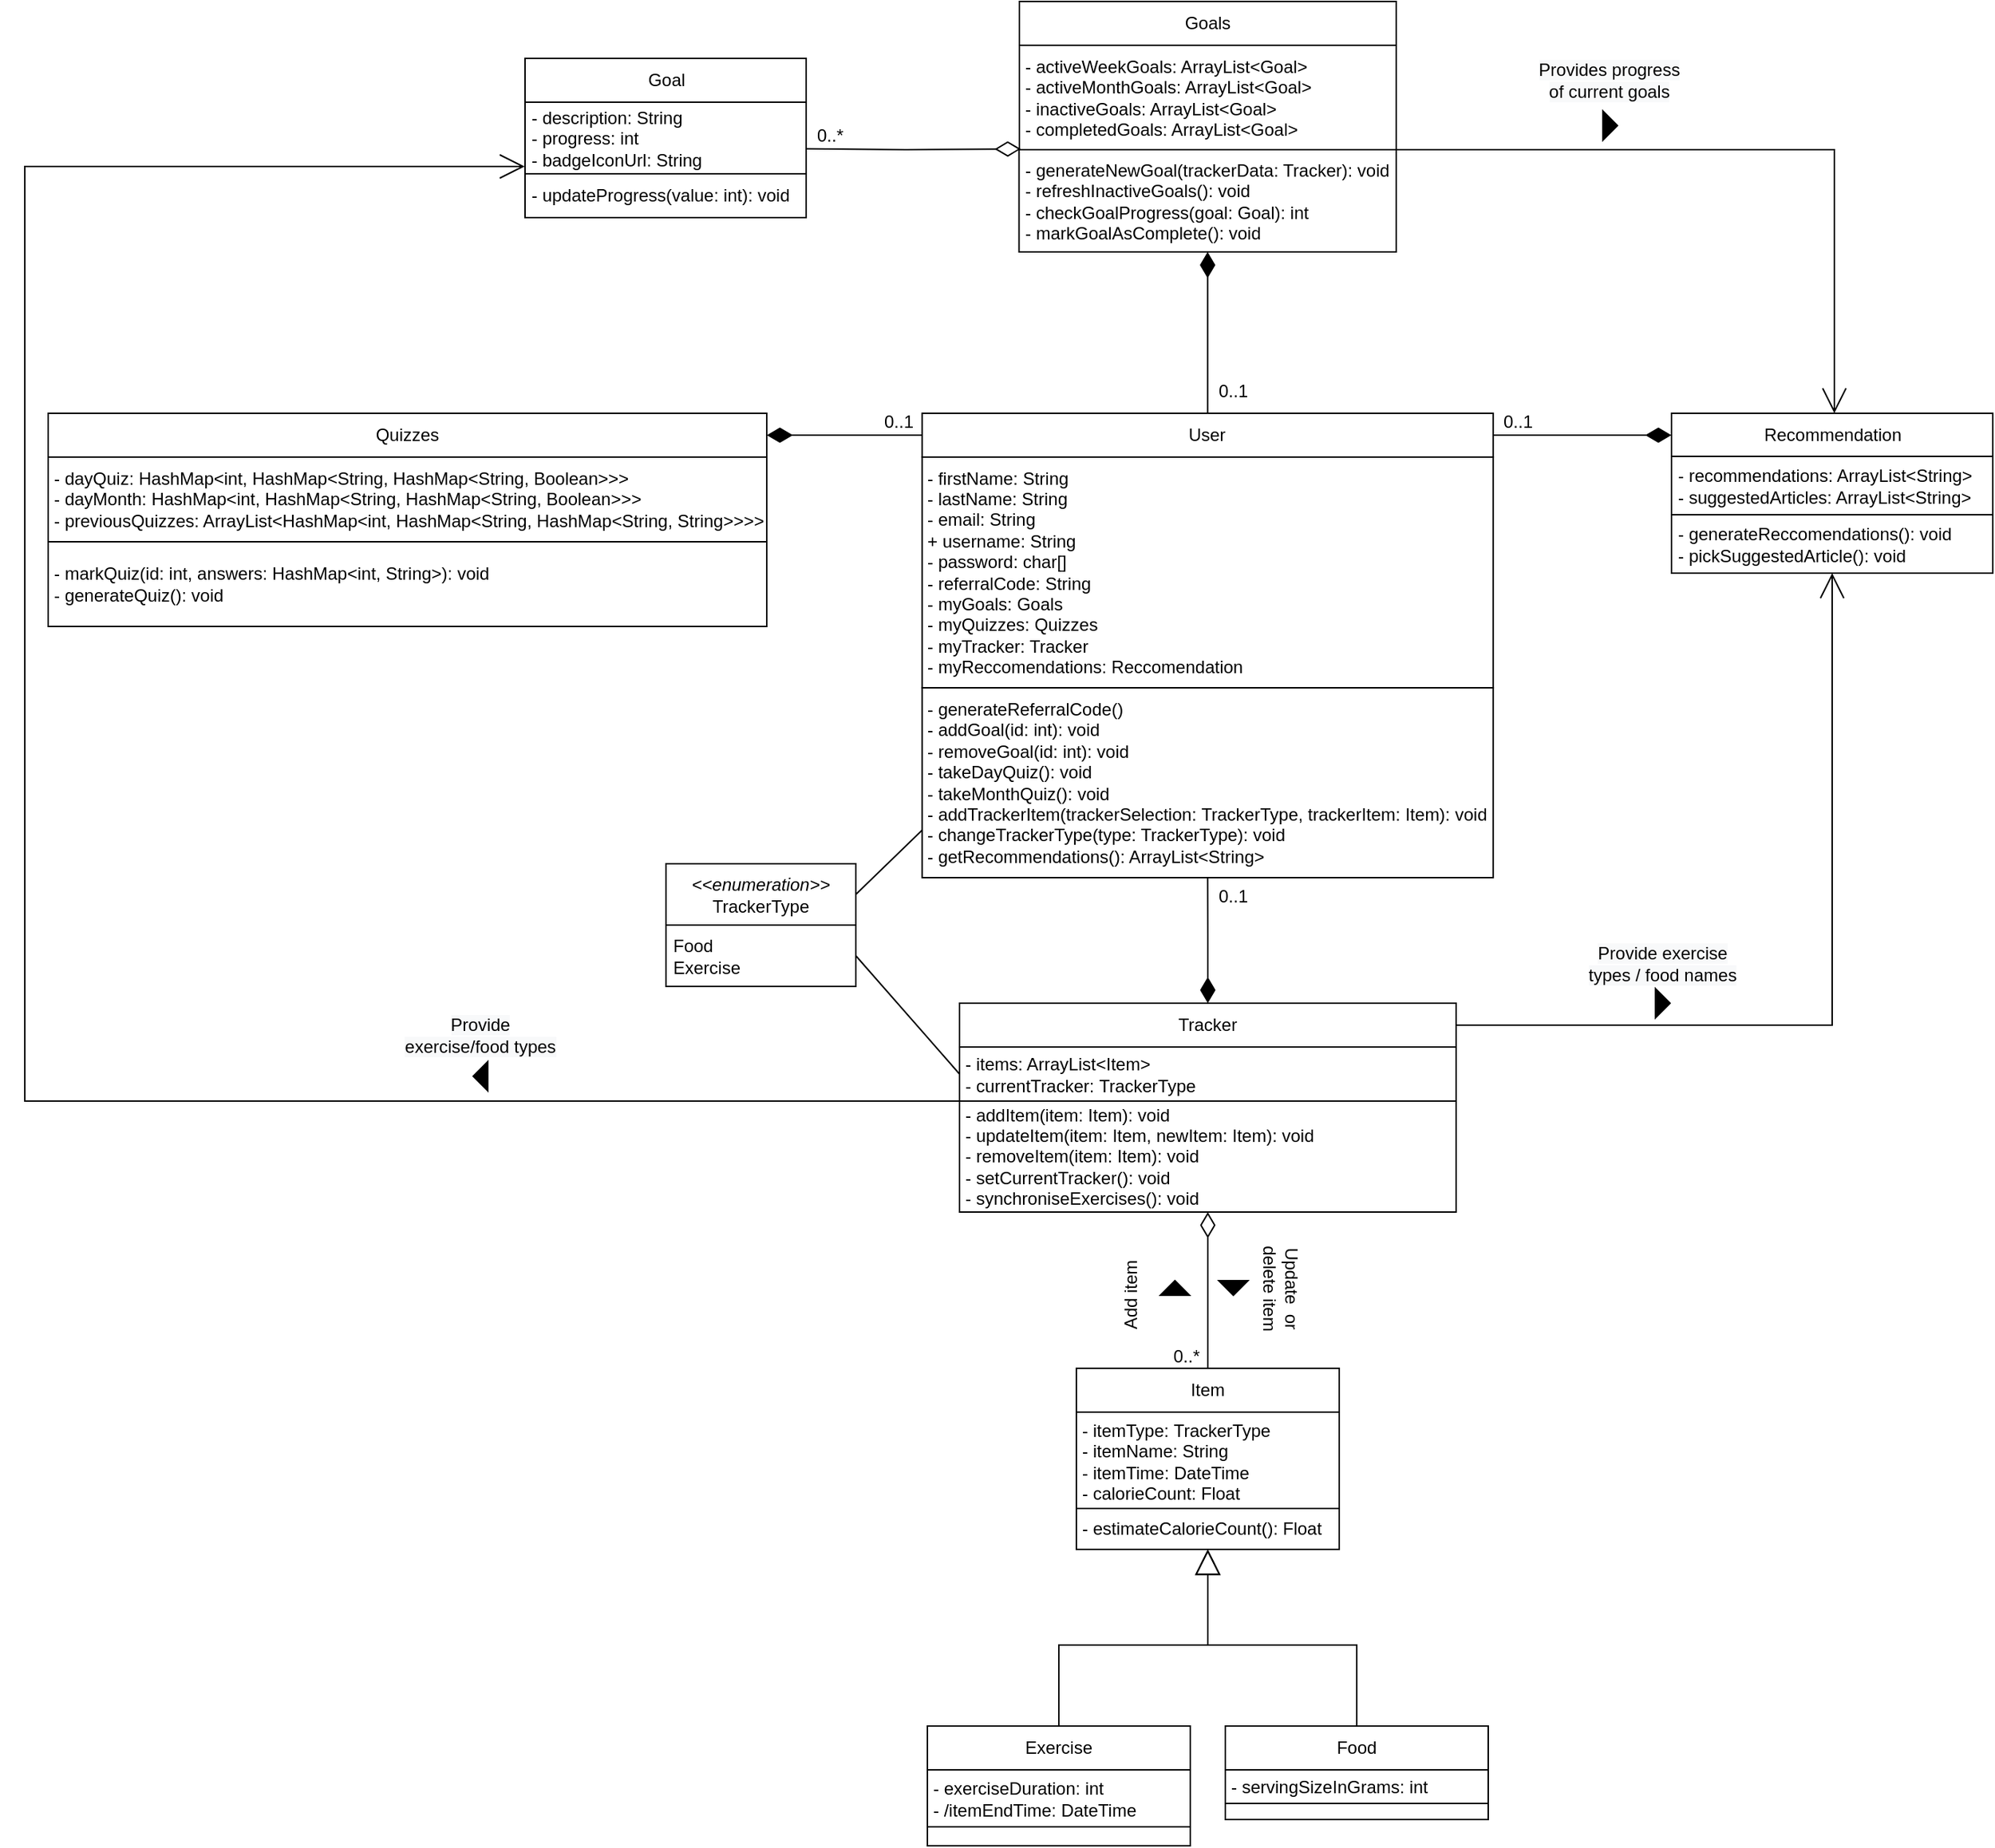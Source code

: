 <mxfile version="20.8.10" type="github">
  <diagram id="1zsrYsu_AoUvq1Fhgnbw" name="Page-1">
    <mxGraphModel dx="3844" dy="1775" grid="0" gridSize="10" guides="1" tooltips="1" connect="1" arrows="1" fold="1" page="0" pageScale="1" pageWidth="827" pageHeight="1169" math="0" shadow="0">
      <root>
        <mxCell id="0" />
        <mxCell id="1" parent="0" />
        <mxCell id="QL_lzWCikUU2BDhphzM5-1" value="User" style="rounded=0;whiteSpace=wrap;html=1;" parent="1" vertex="1">
          <mxGeometry x="15.38" y="142" width="391" height="30" as="geometry" />
        </mxCell>
        <mxCell id="QL_lzWCikUU2BDhphzM5-2" style="edgeStyle=orthogonalEdgeStyle;rounded=0;orthogonalLoop=1;jettySize=auto;html=1;exitX=0.5;exitY=0;exitDx=0;exitDy=0;entryX=0.5;entryY=1;entryDx=0;entryDy=0;endArrow=none;endFill=0;startArrow=diamondThin;startFill=1;startSize=15;endSize=15;" parent="1" source="QL_lzWCikUU2BDhphzM5-4" target="QL_lzWCikUU2BDhphzM5-48" edge="1">
          <mxGeometry relative="1" as="geometry" />
        </mxCell>
        <mxCell id="QL_lzWCikUU2BDhphzM5-3" style="edgeStyle=orthogonalEdgeStyle;rounded=0;jumpSize=6;orthogonalLoop=1;jettySize=auto;html=1;exitX=1;exitY=0.5;exitDx=0;exitDy=0;entryX=0.5;entryY=1;entryDx=0;entryDy=0;strokeWidth=1;fontSize=12;startArrow=none;startFill=0;endArrow=open;endFill=0;startSize=15;endSize=15;" parent="1" source="QL_lzWCikUU2BDhphzM5-4" target="QL_lzWCikUU2BDhphzM5-46" edge="1">
          <mxGeometry relative="1" as="geometry" />
        </mxCell>
        <mxCell id="QL_lzWCikUU2BDhphzM5-4" value="Tracker" style="rounded=0;whiteSpace=wrap;html=1;" parent="1" vertex="1">
          <mxGeometry x="41" y="546" width="340" height="30" as="geometry" />
        </mxCell>
        <mxCell id="nQugMnNG07nJpUdE5Vm2-185" style="edgeStyle=orthogonalEdgeStyle;rounded=0;orthogonalLoop=1;jettySize=auto;html=1;exitX=0.5;exitY=0;exitDx=0;exitDy=0;entryX=0.5;entryY=1;entryDx=0;entryDy=0;endArrow=block;endFill=0;endSize=15;startSize=15;" edge="1" parent="1" source="QL_lzWCikUU2BDhphzM5-6" target="nQugMnNG07nJpUdE5Vm2-182">
          <mxGeometry relative="1" as="geometry" />
        </mxCell>
        <mxCell id="QL_lzWCikUU2BDhphzM5-6" value="Exercise" style="rounded=0;whiteSpace=wrap;html=1;" parent="1" vertex="1">
          <mxGeometry x="19" y="1041" width="180" height="30" as="geometry" />
        </mxCell>
        <mxCell id="nQugMnNG07nJpUdE5Vm2-184" style="edgeStyle=orthogonalEdgeStyle;rounded=0;orthogonalLoop=1;jettySize=auto;html=1;exitX=0.5;exitY=0;exitDx=0;exitDy=0;entryX=0.5;entryY=1;entryDx=0;entryDy=0;endArrow=block;endFill=0;endSize=15;startSize=15;" edge="1" parent="1" source="QL_lzWCikUU2BDhphzM5-8" target="nQugMnNG07nJpUdE5Vm2-182">
          <mxGeometry relative="1" as="geometry" />
        </mxCell>
        <mxCell id="QL_lzWCikUU2BDhphzM5-8" value="Food" style="rounded=0;whiteSpace=wrap;html=1;" parent="1" vertex="1">
          <mxGeometry x="223" y="1041" width="180" height="30" as="geometry" />
        </mxCell>
        <mxCell id="QL_lzWCikUU2BDhphzM5-9" style="edgeStyle=orthogonalEdgeStyle;rounded=0;orthogonalLoop=1;jettySize=auto;html=1;entryX=1;entryY=0.5;entryDx=0;entryDy=0;endArrow=none;endFill=0;startArrow=diamondThin;startFill=1;startSize=15;endSize=15;" parent="1" source="QL_lzWCikUU2BDhphzM5-10" target="QL_lzWCikUU2BDhphzM5-1" edge="1">
          <mxGeometry relative="1" as="geometry" />
        </mxCell>
        <mxCell id="QL_lzWCikUU2BDhphzM5-59" value="" style="edgeStyle=orthogonalEdgeStyle;rounded=0;orthogonalLoop=1;jettySize=auto;html=1;entryX=1;entryY=1;entryDx=0;entryDy=0;endArrow=none;endFill=0;startArrow=open;startFill=0;endSize=15;startSize=15;" parent="1" source="QL_lzWCikUU2BDhphzM5-10" target="QL_lzWCikUU2BDhphzM5-57" edge="1">
          <mxGeometry x="0.055" y="50" relative="1" as="geometry">
            <Array as="points">
              <mxPoint x="640" y="-39" />
            </Array>
            <mxPoint as="offset" />
          </mxGeometry>
        </mxCell>
        <mxCell id="QL_lzWCikUU2BDhphzM5-10" value="Recommendation" style="rounded=0;whiteSpace=wrap;html=1;" parent="1" vertex="1">
          <mxGeometry x="528.5" y="142" width="220" height="30" as="geometry" />
        </mxCell>
        <mxCell id="QL_lzWCikUU2BDhphzM5-11" style="edgeStyle=orthogonalEdgeStyle;rounded=0;orthogonalLoop=1;jettySize=auto;html=1;entryX=0.5;entryY=0;entryDx=0;entryDy=0;endArrow=none;endFill=0;startArrow=diamondThin;startFill=1;endSize=15;jumpSize=6;fontSize=12;strokeWidth=1;startSize=15;exitX=0.5;exitY=1;exitDx=0;exitDy=0;" parent="1" source="QL_lzWCikUU2BDhphzM5-58" target="QL_lzWCikUU2BDhphzM5-1" edge="1">
          <mxGeometry relative="1" as="geometry" />
        </mxCell>
        <mxCell id="QL_lzWCikUU2BDhphzM5-13" value="Goals" style="rounded=0;whiteSpace=wrap;html=1;" parent="1" vertex="1">
          <mxGeometry x="82" y="-140" width="258" height="30" as="geometry" />
        </mxCell>
        <mxCell id="QL_lzWCikUU2BDhphzM5-14" style="edgeStyle=orthogonalEdgeStyle;rounded=0;orthogonalLoop=1;jettySize=auto;html=1;entryX=0;entryY=0.5;entryDx=0;entryDy=0;endArrow=none;endFill=0;startArrow=diamondThin;startFill=1;startSize=15;endSize=15;" parent="1" source="QL_lzWCikUU2BDhphzM5-15" target="QL_lzWCikUU2BDhphzM5-1" edge="1">
          <mxGeometry relative="1" as="geometry" />
        </mxCell>
        <mxCell id="QL_lzWCikUU2BDhphzM5-15" value="Quizzes" style="rounded=0;whiteSpace=wrap;html=1;" parent="1" vertex="1">
          <mxGeometry x="-583" y="142" width="492" height="30" as="geometry" />
        </mxCell>
        <mxCell id="QL_lzWCikUU2BDhphzM5-16" value="0..1" style="text;html=1;align=center;verticalAlign=middle;resizable=0;points=[];autosize=1;strokeColor=none;fillColor=none;" parent="1" vertex="1">
          <mxGeometry x="208" y="458" width="40" height="30" as="geometry" />
        </mxCell>
        <mxCell id="QL_lzWCikUU2BDhphzM5-17" value="0..1" style="text;html=1;align=center;verticalAlign=middle;resizable=0;points=[];autosize=1;strokeColor=none;fillColor=none;" parent="1" vertex="1">
          <mxGeometry x="403" y="133" width="40" height="30" as="geometry" />
        </mxCell>
        <mxCell id="QL_lzWCikUU2BDhphzM5-18" value="0..1" style="text;html=1;align=center;verticalAlign=middle;resizable=0;points=[];autosize=1;strokeColor=none;fillColor=none;" parent="1" vertex="1">
          <mxGeometry x="208" y="112" width="40" height="30" as="geometry" />
        </mxCell>
        <mxCell id="QL_lzWCikUU2BDhphzM5-19" value="0..1" style="text;html=1;align=center;verticalAlign=middle;resizable=0;points=[];autosize=1;strokeColor=none;fillColor=none;" parent="1" vertex="1">
          <mxGeometry x="-21" y="133" width="40" height="30" as="geometry" />
        </mxCell>
        <mxCell id="QL_lzWCikUU2BDhphzM5-20" value="0..*" style="text;html=1;align=center;verticalAlign=middle;resizable=0;points=[];autosize=1;strokeColor=none;fillColor=none;" parent="1" vertex="1">
          <mxGeometry x="176.37" y="773" width="40" height="30" as="geometry" />
        </mxCell>
        <mxCell id="QL_lzWCikUU2BDhphzM5-22" value="" style="triangle;whiteSpace=wrap;html=1;fontSize=12;fillColor=#000000;rotation=-90;" parent="1" vertex="1">
          <mxGeometry x="183.5" y="731" width="10" height="20" as="geometry" />
        </mxCell>
        <mxCell id="QL_lzWCikUU2BDhphzM5-23" value="" style="triangle;whiteSpace=wrap;html=1;fontSize=12;fillColor=#000000;rotation=90;" parent="1" vertex="1">
          <mxGeometry x="223.5" y="731" width="10" height="20" as="geometry" />
        </mxCell>
        <mxCell id="QL_lzWCikUU2BDhphzM5-24" value="Add item" style="text;html=1;strokeColor=none;fillColor=none;align=center;verticalAlign=middle;whiteSpace=wrap;rounded=0;fontSize=12;rotation=-90;" parent="1" vertex="1">
          <mxGeometry x="128.5" y="731" width="60" height="30" as="geometry" />
        </mxCell>
        <mxCell id="QL_lzWCikUU2BDhphzM5-25" value="Update&amp;nbsp; or delete item" style="text;html=1;strokeColor=none;fillColor=none;align=center;verticalAlign=middle;whiteSpace=wrap;rounded=0;fontSize=12;rotation=90;" parent="1" vertex="1">
          <mxGeometry x="228.5" y="726" width="65" height="30" as="geometry" />
        </mxCell>
        <mxCell id="QL_lzWCikUU2BDhphzM5-26" value="" style="triangle;whiteSpace=wrap;html=1;fontSize=12;fillColor=#000000;" parent="1" vertex="1">
          <mxGeometry x="517.5" y="536" width="10" height="20" as="geometry" />
        </mxCell>
        <mxCell id="QL_lzWCikUU2BDhphzM5-27" value="" style="triangle;whiteSpace=wrap;html=1;fontSize=12;fillColor=#000000;" parent="1" vertex="1">
          <mxGeometry x="481.5" y="-65" width="10" height="20" as="geometry" />
        </mxCell>
        <mxCell id="QL_lzWCikUU2BDhphzM5-28" value="&lt;span style=&quot;background-color: rgb(248, 249, 250);&quot;&gt;Provides progress of current goals&lt;/span&gt;" style="text;html=1;strokeColor=none;fillColor=none;align=center;verticalAlign=middle;whiteSpace=wrap;rounded=0;fontSize=12;" parent="1" vertex="1">
          <mxGeometry x="435" y="-101" width="101.5" height="30" as="geometry" />
        </mxCell>
        <mxCell id="QL_lzWCikUU2BDhphzM5-29" value="&lt;span style=&quot;background-color: rgb(248, 249, 250);&quot;&gt;Provide exercise types / food names&lt;/span&gt;" style="text;html=1;strokeColor=none;fillColor=none;align=center;verticalAlign=middle;whiteSpace=wrap;rounded=0;fontSize=12;" parent="1" vertex="1">
          <mxGeometry x="466" y="504" width="113" height="30" as="geometry" />
        </mxCell>
        <mxCell id="QL_lzWCikUU2BDhphzM5-30" value="- exerciseDuration: int&lt;br style=&quot;border-color: var(--border-color);&quot;&gt;- /itemEndTime: DateTime" style="rounded=0;whiteSpace=wrap;html=1;align=left;spacingLeft=2;" parent="1" vertex="1">
          <mxGeometry x="19" y="1071" width="180" height="39" as="geometry" />
        </mxCell>
        <mxCell id="QL_lzWCikUU2BDhphzM5-33" value="" style="rounded=0;whiteSpace=wrap;html=1;align=left;spacingLeft=2;" parent="1" vertex="1">
          <mxGeometry x="19" y="1110" width="180" height="13" as="geometry" />
        </mxCell>
        <mxCell id="QL_lzWCikUU2BDhphzM5-34" value="- servingSizeInGrams: int" style="rounded=0;whiteSpace=wrap;html=1;align=left;spacingLeft=2;" parent="1" vertex="1">
          <mxGeometry x="223" y="1071" width="180" height="23" as="geometry" />
        </mxCell>
        <mxCell id="QL_lzWCikUU2BDhphzM5-35" value="" style="rounded=0;whiteSpace=wrap;html=1;align=left;spacingLeft=2;" parent="1" vertex="1">
          <mxGeometry x="223" y="1094" width="180" height="11" as="geometry" />
        </mxCell>
        <mxCell id="QL_lzWCikUU2BDhphzM5-42" value="- items: ArrayList&amp;lt;Item&amp;gt;&lt;br&gt;- currentTracker:&amp;nbsp;&lt;span style=&quot;text-align: center;&quot;&gt;TrackerType&lt;/span&gt;" style="rounded=0;whiteSpace=wrap;html=1;align=left;spacingLeft=2;" parent="1" vertex="1">
          <mxGeometry x="41" y="576" width="340" height="37" as="geometry" />
        </mxCell>
        <mxCell id="QL_lzWCikUU2BDhphzM5-68" style="edgeStyle=orthogonalEdgeStyle;rounded=0;orthogonalLoop=1;jettySize=auto;html=1;entryX=-0.001;entryY=0.904;entryDx=0;entryDy=0;startArrow=none;startFill=0;endArrow=open;endFill=0;exitX=0;exitY=1;exitDx=0;exitDy=0;endSize=15;startSize=15;entryPerimeter=0;" parent="1" source="QL_lzWCikUU2BDhphzM5-42" target="QL_lzWCikUU2BDhphzM5-61" edge="1">
          <mxGeometry relative="1" as="geometry">
            <Array as="points">
              <mxPoint x="-599" y="613" />
              <mxPoint x="-599" y="-27" />
              <mxPoint x="-257" y="-27" />
            </Array>
            <mxPoint x="4" y="667" as="sourcePoint" />
          </mxGeometry>
        </mxCell>
        <mxCell id="QL_lzWCikUU2BDhphzM5-44" value="- addItem(item: Item): void&lt;br&gt;- updateItem(item: Item, newItem: Item): void&lt;br&gt;- removeItem(item: Item): void&lt;br&gt;- setCurrentTracker(): void&lt;br&gt;- synchroniseExercises(): void" style="rounded=0;whiteSpace=wrap;html=1;align=left;spacingLeft=2;" parent="1" vertex="1">
          <mxGeometry x="41" y="613" width="340" height="76" as="geometry" />
        </mxCell>
        <mxCell id="QL_lzWCikUU2BDhphzM5-45" value="- recommendations: ArrayList&amp;lt;String&amp;gt;&lt;br&gt;- suggestedArticles: ArrayList&amp;lt;String&amp;gt;" style="rounded=0;whiteSpace=wrap;html=1;align=left;spacingLeft=2;" parent="1" vertex="1">
          <mxGeometry x="528.5" y="171.5" width="220" height="40" as="geometry" />
        </mxCell>
        <mxCell id="QL_lzWCikUU2BDhphzM5-46" value="- generateReccomendations(): void&lt;br&gt;- pickSuggestedArticle(): void" style="rounded=0;whiteSpace=wrap;html=1;align=left;spacingLeft=2;" parent="1" vertex="1">
          <mxGeometry x="528.5" y="211.5" width="220" height="40" as="geometry" />
        </mxCell>
        <mxCell id="QL_lzWCikUU2BDhphzM5-47" value="- firstName: String&lt;br&gt;- lastName: String&lt;br&gt;- email: String&lt;br&gt;+ username: String&lt;br&gt;- password: char[]&lt;br&gt;- referralCode: String&lt;br&gt;- myGoals: Goals&lt;br&gt;- myQuizzes: Quizzes&lt;br&gt;- myTracker: Tracker&lt;br&gt;- myReccomendations: Reccomendation" style="rounded=0;whiteSpace=wrap;html=1;align=left;spacingLeft=2;" parent="1" vertex="1">
          <mxGeometry x="15.38" y="172" width="391" height="158" as="geometry" />
        </mxCell>
        <mxCell id="QL_lzWCikUU2BDhphzM5-48" value="- generateReferralCode()&lt;br&gt;- addGoal(id: int): void&lt;br&gt;- removeGoal(id: int): void&lt;br&gt;- takeDayQuiz(): void&lt;br&gt;- takeMonthQuiz(): void&lt;br&gt;- addTrackerItem(trackerSelection:&amp;nbsp;&lt;span style=&quot;text-align: center;&quot;&gt;TrackerType&lt;/span&gt;, trackerItem: Item): void&lt;br&gt;- changeTrackerType(type: TrackerType): void&lt;br&gt;- getRecommendations(): ArrayList&amp;lt;String&amp;gt;" style="rounded=0;whiteSpace=wrap;html=1;align=left;spacingLeft=2;" parent="1" vertex="1">
          <mxGeometry x="15.38" y="330" width="391" height="130" as="geometry" />
        </mxCell>
        <mxCell id="QL_lzWCikUU2BDhphzM5-51" style="rounded=0;orthogonalLoop=1;jettySize=auto;html=1;exitX=1;exitY=0.5;exitDx=0;exitDy=0;endArrow=none;endFill=0;entryX=0;entryY=0.75;entryDx=0;entryDy=0;endSize=15;startSize=15;" parent="1" source="QL_lzWCikUU2BDhphzM5-49" target="QL_lzWCikUU2BDhphzM5-48" edge="1">
          <mxGeometry relative="1" as="geometry" />
        </mxCell>
        <mxCell id="QL_lzWCikUU2BDhphzM5-49" value="&lt;i&gt;&amp;lt;&amp;lt;enumeration&amp;gt;&amp;gt;&lt;/i&gt;&lt;br&gt;TrackerType" style="rounded=0;whiteSpace=wrap;html=1;" parent="1" vertex="1">
          <mxGeometry x="-160" y="450.5" width="130" height="42" as="geometry" />
        </mxCell>
        <mxCell id="QL_lzWCikUU2BDhphzM5-52" style="edgeStyle=none;rounded=0;orthogonalLoop=1;jettySize=auto;html=1;exitX=1;exitY=0.5;exitDx=0;exitDy=0;entryX=0;entryY=0.5;entryDx=0;entryDy=0;endArrow=none;endFill=0;endSize=15;startSize=15;" parent="1" source="QL_lzWCikUU2BDhphzM5-50" target="QL_lzWCikUU2BDhphzM5-42" edge="1">
          <mxGeometry relative="1" as="geometry" />
        </mxCell>
        <mxCell id="QL_lzWCikUU2BDhphzM5-50" value="&lt;div style=&quot;&quot;&gt;&lt;span style=&quot;background-color: initial;&quot;&gt;Food&lt;/span&gt;&lt;/div&gt;&lt;div style=&quot;&quot;&gt;&lt;span style=&quot;background-color: initial;&quot;&gt;Exercise&lt;/span&gt;&lt;/div&gt;" style="rounded=0;whiteSpace=wrap;html=1;align=left;spacingLeft=3;" parent="1" vertex="1">
          <mxGeometry x="-160" y="492.5" width="130" height="42" as="geometry" />
        </mxCell>
        <mxCell id="QL_lzWCikUU2BDhphzM5-53" value="- dayQuiz: HashMap&amp;lt;int, HashMap&amp;lt;String, HashMap&amp;lt;String, Boolean&amp;gt;&amp;gt;&amp;gt;&lt;br&gt;- dayMonth: HashMap&amp;lt;int, HashMap&amp;lt;String, HashMap&amp;lt;String, Boolean&amp;gt;&amp;gt;&amp;gt;&lt;br&gt;- previousQuizzes: ArrayList&amp;lt;HashMap&amp;lt;int, HashMap&amp;lt;String, HashMap&amp;lt;String, String&amp;gt;&amp;gt;&amp;gt;&amp;gt;" style="rounded=0;whiteSpace=wrap;html=1;align=left;spacingLeft=2;" parent="1" vertex="1">
          <mxGeometry x="-583" y="172" width="492" height="58" as="geometry" />
        </mxCell>
        <mxCell id="QL_lzWCikUU2BDhphzM5-54" value="- markQuiz(id: int, answers: HashMap&amp;lt;int, String&amp;gt;): void&lt;br&gt;- generateQuiz(): void" style="rounded=0;whiteSpace=wrap;html=1;align=left;spacingLeft=2;" parent="1" vertex="1">
          <mxGeometry x="-583" y="230" width="492" height="58" as="geometry" />
        </mxCell>
        <mxCell id="QL_lzWCikUU2BDhphzM5-57" value="- activeWeekGoals: ArrayList&amp;lt;Goal&amp;gt;&lt;br&gt;- activeMonthGoals: ArrayList&amp;lt;Goal&amp;gt;&lt;br&gt;- inactiveGoals: ArrayList&amp;lt;Goal&amp;gt;&lt;br&gt;- completedGoals: ArrayList&amp;lt;Goal&amp;gt;" style="rounded=0;whiteSpace=wrap;html=1;align=left;spacingLeft=2;" parent="1" vertex="1">
          <mxGeometry x="82" y="-110" width="258" height="71.5" as="geometry" />
        </mxCell>
        <mxCell id="QL_lzWCikUU2BDhphzM5-67" style="edgeStyle=orthogonalEdgeStyle;rounded=0;orthogonalLoop=1;jettySize=auto;html=1;entryX=1.001;entryY=0.65;entryDx=0;entryDy=0;entryPerimeter=0;startArrow=diamondThin;startFill=0;endArrow=none;endFill=0;startSize=15;endSize=15;" parent="1" target="QL_lzWCikUU2BDhphzM5-61" edge="1">
          <mxGeometry relative="1" as="geometry">
            <mxPoint x="83" y="-39" as="sourcePoint" />
            <mxPoint x="-18.5" y="-36.68" as="targetPoint" />
            <Array as="points" />
          </mxGeometry>
        </mxCell>
        <mxCell id="QL_lzWCikUU2BDhphzM5-58" value="- generateNewGoal(trackerData: Tracker): void&lt;br&gt;- refreshInactiveGoals(): void&lt;br&gt;- checkGoalProgress(goal: Goal): int&lt;br&gt;- markGoalAsComplete(): void" style="rounded=0;whiteSpace=wrap;html=1;align=left;spacingLeft=2;" parent="1" vertex="1">
          <mxGeometry x="81.75" y="-38.5" width="258.25" height="70" as="geometry" />
        </mxCell>
        <mxCell id="QL_lzWCikUU2BDhphzM5-60" value="Goal" style="rounded=0;whiteSpace=wrap;html=1;" parent="1" vertex="1">
          <mxGeometry x="-256.5" y="-101" width="192.5" height="30" as="geometry" />
        </mxCell>
        <mxCell id="QL_lzWCikUU2BDhphzM5-61" value="- description: String&lt;br&gt;- progress: int&lt;br&gt;- badgeIconUrl: String" style="rounded=0;whiteSpace=wrap;html=1;align=left;spacingLeft=2;" parent="1" vertex="1">
          <mxGeometry x="-256.5" y="-71" width="192.5" height="49" as="geometry" />
        </mxCell>
        <mxCell id="QL_lzWCikUU2BDhphzM5-62" value="- updateProgress(value: int): void" style="rounded=0;whiteSpace=wrap;html=1;align=left;spacingLeft=2;" parent="1" vertex="1">
          <mxGeometry x="-256.5" y="-22" width="192.5" height="30" as="geometry" />
        </mxCell>
        <mxCell id="QL_lzWCikUU2BDhphzM5-64" value="0..*" style="text;html=1;align=center;verticalAlign=middle;resizable=0;points=[];autosize=1;strokeColor=none;fillColor=none;" parent="1" vertex="1">
          <mxGeometry x="-68" y="-63" width="40" height="30" as="geometry" />
        </mxCell>
        <mxCell id="QL_lzWCikUU2BDhphzM5-69" value="" style="triangle;whiteSpace=wrap;html=1;fontSize=12;fillColor=#000000;rotation=-180;" parent="1" vertex="1">
          <mxGeometry x="-292" y="586" width="10" height="20" as="geometry" />
        </mxCell>
        <mxCell id="QL_lzWCikUU2BDhphzM5-70" value="&lt;span style=&quot;background-color: rgb(248, 249, 250);&quot;&gt;Provide exercise/food types&lt;/span&gt;" style="text;html=1;strokeColor=none;fillColor=none;align=center;verticalAlign=middle;whiteSpace=wrap;rounded=0;fontSize=12;" parent="1" vertex="1">
          <mxGeometry x="-341" y="553" width="108" height="30" as="geometry" />
        </mxCell>
        <mxCell id="nQugMnNG07nJpUdE5Vm2-180" value="Item" style="rounded=0;whiteSpace=wrap;html=1;" vertex="1" parent="1">
          <mxGeometry x="121" y="796" width="180" height="30" as="geometry" />
        </mxCell>
        <mxCell id="nQugMnNG07nJpUdE5Vm2-181" value="- itemType:&amp;nbsp;TrackerType&lt;br&gt;- itemName: String&lt;br&gt;- itemTime: DateTime&lt;br&gt;- calorieCount: Float" style="rounded=0;whiteSpace=wrap;html=1;align=left;spacingLeft=2;" vertex="1" parent="1">
          <mxGeometry x="121" y="826" width="180" height="67" as="geometry" />
        </mxCell>
        <mxCell id="nQugMnNG07nJpUdE5Vm2-182" value="- estimateCalorieCount(): Float" style="rounded=0;whiteSpace=wrap;html=1;align=left;spacingLeft=2;" vertex="1" parent="1">
          <mxGeometry x="121" y="892" width="180" height="28" as="geometry" />
        </mxCell>
        <mxCell id="nQugMnNG07nJpUdE5Vm2-183" style="edgeStyle=orthogonalEdgeStyle;rounded=0;orthogonalLoop=1;jettySize=auto;html=1;endArrow=diamondThin;endFill=0;startSize=15;endSize=15;exitX=0.5;exitY=0;exitDx=0;exitDy=0;entryX=0.5;entryY=1;entryDx=0;entryDy=0;" edge="1" parent="1" source="nQugMnNG07nJpUdE5Vm2-180" target="QL_lzWCikUU2BDhphzM5-44">
          <mxGeometry relative="1" as="geometry">
            <mxPoint x="222.0" y="886" as="targetPoint" />
            <mxPoint x="278.5" y="1013" as="sourcePoint" />
          </mxGeometry>
        </mxCell>
      </root>
    </mxGraphModel>
  </diagram>
</mxfile>

